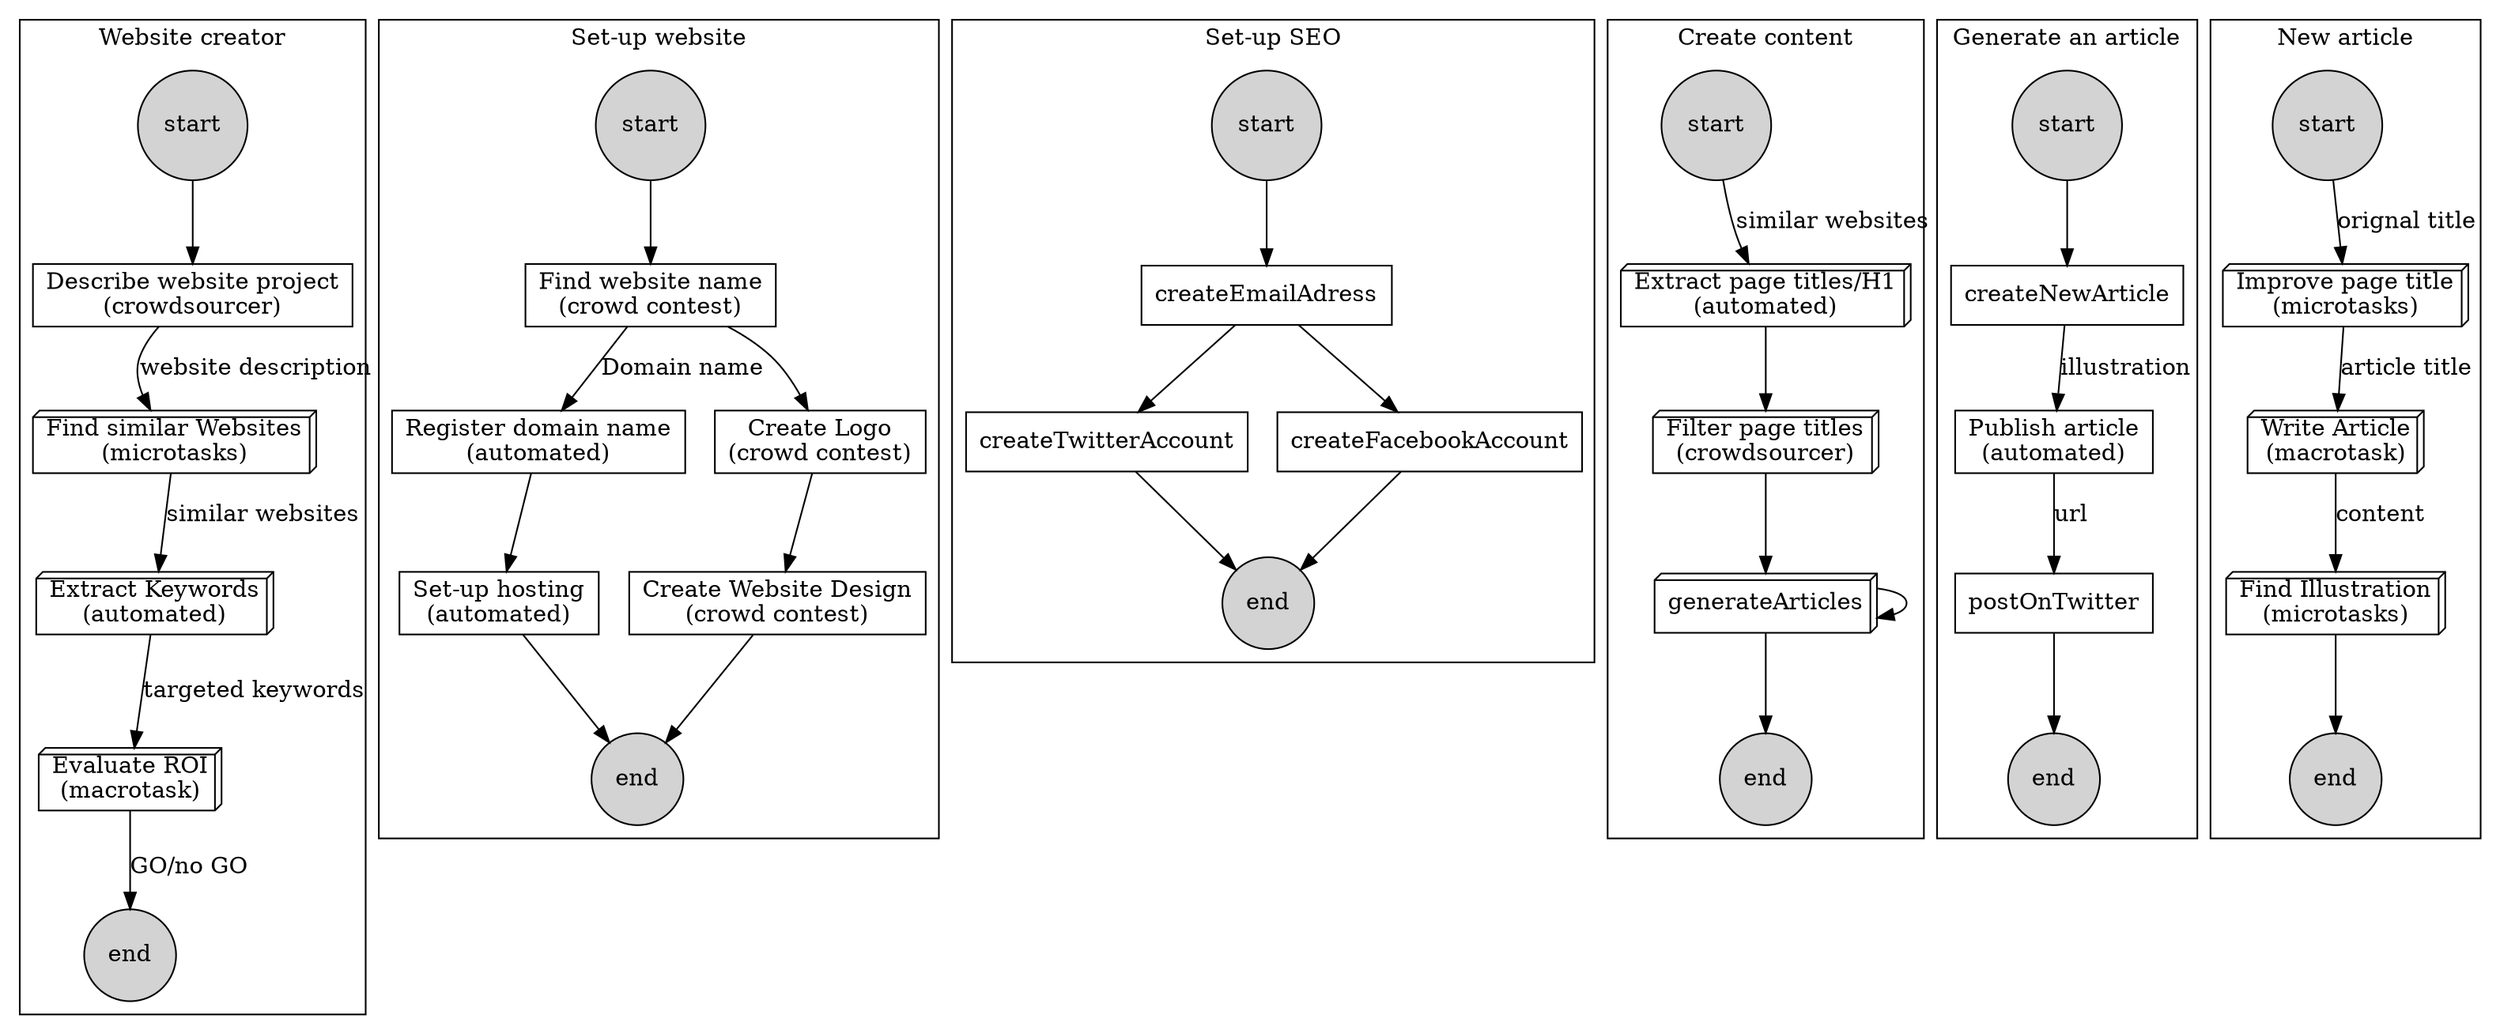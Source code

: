 
# rm website-creator.png && dot website-creator.dot -Tpng > website-creator.png

digraph G { 

    node[shape="box"];

    subgraph cluster0 {

        #node [style=filled];
        label = "Website creator";

        # nodes
        start [shape=circle,style=filled];
        describeWebsiteProject [label="Describe website project\n(crowdsourcer)"];
        findSimilarWebsites [shape=box3d,label="Find similar Websites\n(microtasks)"];
        extractKeywords [shape=box3d,label="Extract Keywords\n(automated)"];
        evaluateROI [shape=box3d,label="Evaluate ROI\n(macrotask)"];
        end [shape=circle,style=filled,label="end"];

        # Website creator links
        start -> describeWebsiteProject;
        describeWebsiteProject -> findSimilarWebsites [label="website description"];
        findSimilarWebsites -> extractKeywords [label="similar websites"];
        extractKeywords -> evaluateROI [label="targeted keywords"];
        evaluateROI -> end [label="GO/no GO"];
    }

    subgraph cluster1 {
        
        label = "Set-up website";

        startSetup [shape=circle,style=filled,label="start"];
        findName [label="Find website name\n(crowd contest)"];
        registerDomain [label="Register domain name\n(automated)"];
        createLogo [label="Create Logo\n(crowd contest)"];
        createWebsiteDesign [label="Create Website Design\n(crowd contest)"];
        hosting [label="Set-up hosting\n(automated)"];
        endSetup [shape=circle,style=filled,label="end"];

        # Set-up website links
        startSetup -> findName;
        findName -> createLogo;
        findName -> registerDomain [label="Domain name"];
        registerDomain -> hosting;
        hosting -> endSetup;
        createLogo -> createWebsiteDesign;
        createWebsiteDesign -> endSetup;

    }

    subgraph cluster11 {
        
        label = "Set-up SEO";

        startSeo [shape=circle,style=filled,label="start"];
        
        #hosting [shape=box,label="Set-up hosting\n(automated)"];
        endSeo [shape=circle,style=filled,label="end"];

        # Set-up website links
        startSeo -> createEmailAdress;
        createEmailAdress -> createTwitterAccount;
        createEmailAdress -> createFacebookAccount;

        createTwitterAccount -> endSeo;
        createFacebookAccount -> endSeo;
    }


    subgraph cluster2 {

        label = "Create content";

        startContent [shape=circle,style=filled,label="start"];
        extractPageTitles [shape=box3d,label="Extract page titles/H1\n(automated)"];
        filterPageTitles [shape=box3d,label="Filter page titles\n(crowdsourcer)"];
        generateArticles [shape=box3d];
        endContent [shape=circle,style=filled,label="end"];

        # Create content links
        startContent -> extractPageTitles [label="similar websites"];
        extractPageTitles -> filterPageTitles;
        filterPageTitles -> generateArticles;
        generateArticles -> generateArticles;
        generateArticles -> endContent;
    }


    subgraph cluster3 {

        label = "Generate an article";

        genArticle [shape=circle,style=filled,label="start"];
        createNewArticle;
        publishArticle [label="Publish article\n(automated)"];
        endArticle [shape=circle,style=filled,label="end"];

        genArticle -> createNewArticle;
        createNewArticle -> publishArticle [label="illustration"];
        publishArticle -> postOnTwitter [label="url"];
        postOnTwitter -> endArticle;

    }


    subgraph cluster4 {

        label = "New article";

        newArticle [shape=circle,style=filled,label="start"];
        improvePageTitles [shape=box3d,label="Improve page title\n(microtasks)"];
        writeArticle  [shape=box3d,label="Write Article\n(macrotask)"];
        findIllustrationForArticle [shape=box3d,label="Find Illustration\n(microtasks)"];
        endNewArticle [shape=circle,style=filled,label="end"];

        newArticle -> improvePageTitles [label="orignal title"];
        improvePageTitles -> writeArticle [label="article title"];
        writeArticle -> findIllustrationForArticle [label="content"];
        findIllustrationForArticle -> endNewArticle;

    }

} 


